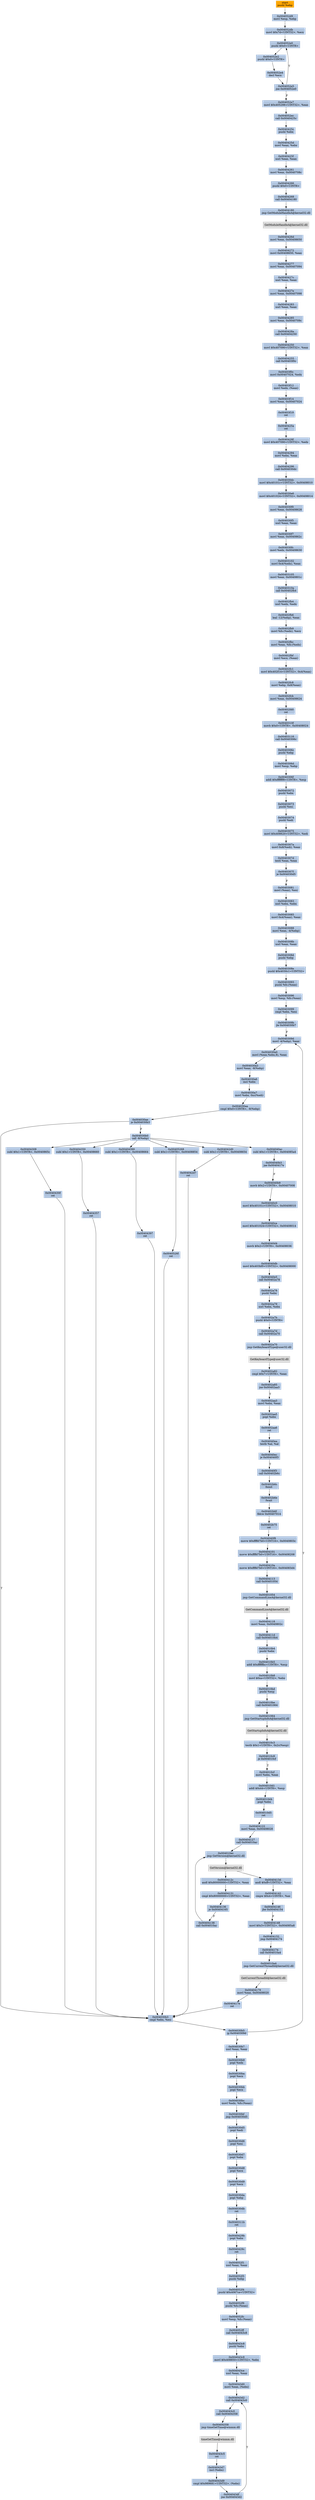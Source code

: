 digraph G {
node[shape=rectangle,style=filled,fillcolor=lightsteelblue,color=lightsteelblue]
bgcolor="transparent"
a0x004052d8pushl_ebp[label="start\npushl %ebp",color="lightgrey",fillcolor="orange"];
a0x004052d9movl_esp_ebp[label="0x004052d9\nmovl %esp, %ebp"];
a0x004052dbmovl_0x7dUINT32_ecx[label="0x004052db\nmovl $0x7d<UINT32>, %ecx"];
a0x004052e0pushl_0x0UINT8[label="0x004052e0\npushl $0x0<UINT8>"];
a0x004052e2pushl_0x0UINT8[label="0x004052e2\npushl $0x0<UINT8>"];
a0x004052e4decl_ecx[label="0x004052e4\ndecl %ecx"];
a0x004052e5jne_0x004052e0[label="0x004052e5\njne 0x004052e0"];
a0x004052e7movl_0x405298UINT32_eax[label="0x004052e7\nmovl $0x405298<UINT32>, %eax"];
a0x004052eccall_0x0040425c[label="0x004052ec\ncall 0x0040425c"];
a0x0040425cpushl_ebx[label="0x0040425c\npushl %ebx"];
a0x0040425dmovl_eax_ebx[label="0x0040425d\nmovl %eax, %ebx"];
a0x0040425fxorl_eax_eax[label="0x0040425f\nxorl %eax, %eax"];
a0x00404261movl_eax_0x0040708c[label="0x00404261\nmovl %eax, 0x0040708c"];
a0x00404266pushl_0x0UINT8[label="0x00404266\npushl $0x0<UINT8>"];
a0x00404268call_0x00404180[label="0x00404268\ncall 0x00404180"];
a0x00404180jmp_GetModuleHandleA_kernel32_dll[label="0x00404180\njmp GetModuleHandleA@kernel32.dll"];
GetModuleHandleA_kernel32_dll[label="GetModuleHandleA@kernel32.dll",color="lightgrey",fillcolor="lightgrey"];
a0x0040426dmovl_eax_0x00408650[label="0x0040426d\nmovl %eax, 0x00408650"];
a0x00404272movl_0x00408650_eax[label="0x00404272\nmovl 0x00408650, %eax"];
a0x00404277movl_eax_0x00407094[label="0x00404277\nmovl %eax, 0x00407094"];
a0x0040427cxorl_eax_eax[label="0x0040427c\nxorl %eax, %eax"];
a0x0040427emovl_eax_0x00407098[label="0x0040427e\nmovl %eax, 0x00407098"];
a0x00404283xorl_eax_eax[label="0x00404283\nxorl %eax, %eax"];
a0x00404285movl_eax_0x0040709c[label="0x00404285\nmovl %eax, 0x0040709c"];
a0x0040428acall_0x00404250[label="0x0040428a\ncall 0x00404250"];
a0x00404250movl_0x407090UINT32_eax[label="0x00404250\nmovl $0x407090<UINT32>, %eax"];
a0x00404255call_0x00403f0c[label="0x00404255\ncall 0x00403f0c"];
a0x00403f0cmovl_0x00407024_edx[label="0x00403f0c\nmovl 0x00407024, %edx"];
a0x00403f12movl_edx_eax_[label="0x00403f12\nmovl %edx, (%eax)"];
a0x00403f14movl_eax_0x00407024[label="0x00403f14\nmovl %eax, 0x00407024"];
a0x00403f19ret[label="0x00403f19\nret"];
a0x0040425aret[label="0x0040425a\nret"];
a0x0040428fmovl_0x407090UINT32_edx[label="0x0040428f\nmovl $0x407090<UINT32>, %edx"];
a0x00404294movl_ebx_eax[label="0x00404294\nmovl %ebx, %eax"];
a0x00404296call_0x004030dc[label="0x00404296\ncall 0x004030dc"];
a0x004030dcmovl_0x40101cUINT32_0x00408010[label="0x004030dc\nmovl $0x40101c<UINT32>, 0x00408010"];
a0x004030e6movl_0x401024UINT32_0x00408014[label="0x004030e6\nmovl $0x401024<UINT32>, 0x00408014"];
a0x004030f0movl_eax_0x00408628[label="0x004030f0\nmovl %eax, 0x00408628"];
a0x004030f5xorl_eax_eax[label="0x004030f5\nxorl %eax, %eax"];
a0x004030f7movl_eax_0x0040862c[label="0x004030f7\nmovl %eax, 0x0040862c"];
a0x004030fcmovl_edx_0x00408630[label="0x004030fc\nmovl %edx, 0x00408630"];
a0x00403102movl_0x4edx__eax[label="0x00403102\nmovl 0x4(%edx), %eax"];
a0x00403105movl_eax_0x0040801c[label="0x00403105\nmovl %eax, 0x0040801c"];
a0x0040310acall_0x00402fb4[label="0x0040310a\ncall 0x00402fb4"];
a0x00402fb4xorl_edx_edx[label="0x00402fb4\nxorl %edx, %edx"];
a0x00402fb6leal__12ebp__eax[label="0x00402fb6\nleal -12(%ebp), %eax"];
a0x00402fb9movl_fs_edx__ecx[label="0x00402fb9\nmovl %fs:(%edx), %ecx"];
a0x00402fbcmovl_eax_fs_edx_[label="0x00402fbc\nmovl %eax, %fs:(%edx)"];
a0x00402fbfmovl_ecx_eax_[label="0x00402fbf\nmovl %ecx, (%eax)"];
a0x00402fc1movl_0x402f14UINT32_0x4eax_[label="0x00402fc1\nmovl $0x402f14<UINT32>, 0x4(%eax)"];
a0x00402fc8movl_ebp_0x8eax_[label="0x00402fc8\nmovl %ebp, 0x8(%eax)"];
a0x00402fcbmovl_eax_0x00408624[label="0x00402fcb\nmovl %eax, 0x00408624"];
a0x00402fd0ret[label="0x00402fd0\nret"];
a0x0040310fmovb_0x0UINT8_0x00408024[label="0x0040310f\nmovb $0x0<UINT8>, 0x00408024"];
a0x00403116call_0x0040306c[label="0x00403116\ncall 0x0040306c"];
a0x0040306cpushl_ebp[label="0x0040306c\npushl %ebp"];
a0x0040306dmovl_esp_ebp[label="0x0040306d\nmovl %esp, %ebp"];
a0x0040306faddl_0xfffffff8UINT8_esp[label="0x0040306f\naddl $0xfffffff8<UINT8>, %esp"];
a0x00403072pushl_ebx[label="0x00403072\npushl %ebx"];
a0x00403073pushl_esi[label="0x00403073\npushl %esi"];
a0x00403074pushl_edi[label="0x00403074\npushl %edi"];
a0x00403075movl_0x408620UINT32_edi[label="0x00403075\nmovl $0x408620<UINT32>, %edi"];
a0x0040307amovl_0x8edi__eax[label="0x0040307a\nmovl 0x8(%edi), %eax"];
a0x0040307dtestl_eax_eax[label="0x0040307d\ntestl %eax, %eax"];
a0x0040307fje_0x004030d5[label="0x0040307f\nje 0x004030d5"];
a0x00403081movl_eax__esi[label="0x00403081\nmovl (%eax), %esi"];
a0x00403083xorl_ebx_ebx[label="0x00403083\nxorl %ebx, %ebx"];
a0x00403085movl_0x4eax__eax[label="0x00403085\nmovl 0x4(%eax), %eax"];
a0x00403088movl_eax__4ebp_[label="0x00403088\nmovl %eax, -4(%ebp)"];
a0x0040308bxorl_eax_eax[label="0x0040308b\nxorl %eax, %eax"];
a0x0040308dpushl_ebp[label="0x0040308d\npushl %ebp"];
a0x0040308epushl_0x4030c1UINT32[label="0x0040308e\npushl $0x4030c1<UINT32>"];
a0x00403093pushl_fs_eax_[label="0x00403093\npushl %fs:(%eax)"];
a0x00403096movl_esp_fs_eax_[label="0x00403096\nmovl %esp, %fs:(%eax)"];
a0x00403099cmpl_ebx_esi[label="0x00403099\ncmpl %ebx, %esi"];
a0x0040309bjle_0x004030b7[label="0x0040309b\njle 0x004030b7"];
a0x0040309dmovl__4ebp__eax[label="0x0040309d\nmovl -4(%ebp), %eax"];
a0x004030a0movl_eaxebx8__eax[label="0x004030a0\nmovl (%eax,%ebx,8), %eax"];
a0x004030a3movl_eax__8ebp_[label="0x004030a3\nmovl %eax, -8(%ebp)"];
a0x004030a6incl_ebx[label="0x004030a6\nincl %ebx"];
a0x004030a7movl_ebx_0xcedi_[label="0x004030a7\nmovl %ebx, 0xc(%edi)"];
a0x004030aacmpl_0x0UINT8__8ebp_[label="0x004030aa\ncmpl $0x0<UINT8>, -8(%ebp)"];
a0x004030aeje_0x004030b3[label="0x004030ae\nje 0x004030b3"];
a0x004030b0call__8ebp_[label="0x004030b0\ncall -8(%ebp)"];
a0x004042d0subl_0x1UINT8_0x00408654[label="0x004042d0\nsubl $0x1<UINT8>, 0x00408654"];
a0x004042d7ret[label="0x004042d7\nret"];
a0x004030b3cmpl_ebx_esi[label="0x004030b3\ncmpl %ebx, %esi"];
a0x004030b5jg_0x0040309d[label="0x004030b5\njg 0x0040309d"];
a0x004040acsubl_0x1UINT8_0x004085a4[label="0x004040ac\nsubl $0x1<UINT8>, 0x004085a4"];
a0x004040b3jae_0x0040417e[label="0x004040b3\njae 0x0040417e"];
a0x004040b9movb_0x2UINT8_0x00407008[label="0x004040b9\nmovb $0x2<UINT8>, 0x00407008"];
a0x004040c0movl_0x40101cUINT32_0x00408010[label="0x004040c0\nmovl $0x40101c<UINT32>, 0x00408010"];
a0x004040camovl_0x401024UINT32_0x00408014[label="0x004040ca\nmovl $0x401024<UINT32>, 0x00408014"];
a0x004040d4movb_0x2UINT8_0x00408036[label="0x004040d4\nmovb $0x2<UINT8>, 0x00408036"];
a0x004040dbmovl_0x403bf0UINT32_0x00408000[label="0x004040db\nmovl $0x403bf0<UINT32>, 0x00408000"];
a0x004040e5call_0x00402a78[label="0x004040e5\ncall 0x00402a78"];
a0x00402a78pushl_ebx[label="0x00402a78\npushl %ebx"];
a0x00402a79xorl_ebx_ebx[label="0x00402a79\nxorl %ebx, %ebx"];
a0x00402a7bpushl_0x0UINT8[label="0x00402a7b\npushl $0x0<UINT8>"];
a0x00402a7dcall_0x00402a70[label="0x00402a7d\ncall 0x00402a70"];
a0x00402a70jmp_GetKeyboardType_user32_dll[label="0x00402a70\njmp GetKeyboardType@user32.dll"];
GetKeyboardType_user32_dll[label="GetKeyboardType@user32.dll",color="lightgrey",fillcolor="lightgrey"];
a0x00402a82cmpl_0x7UINT8_eax[label="0x00402a82\ncmpl $0x7<UINT8>, %eax"];
a0x00402a85jne_0x00402aa3[label="0x00402a85\njne 0x00402aa3"];
a0x00402aa3movl_ebx_eax[label="0x00402aa3\nmovl %ebx, %eax"];
a0x00402aa5popl_ebx[label="0x00402aa5\npopl %ebx"];
a0x00402aa6ret[label="0x00402aa6\nret"];
a0x004040eatestb_al_al[label="0x004040ea\ntestb %al, %al"];
a0x004040ecje_0x004040f3[label="0x004040ec\nje 0x004040f3"];
a0x004040f3call_0x00402b6c[label="0x004040f3\ncall 0x00402b6c"];
a0x00402b6cfninit_[label="0x00402b6c\nfninit "];
a0x00402b6efwait_[label="0x00402b6e\nfwait "];
a0x00402b6ffldcw_0x00407014[label="0x00402b6f\nfldcw 0x00407014"];
a0x00402b75ret[label="0x00402b75\nret"];
a0x004040f8movw_0xffffd7b0UINT16_0x0040803c[label="0x004040f8\nmovw $0xffffd7b0<UINT16>, 0x0040803c"];
a0x00404101movw_0xffffd7b0UINT16_0x00408208[label="0x00404101\nmovw $0xffffd7b0<UINT16>, 0x00408208"];
a0x0040410amovw_0xffffd7b0UINT16_0x004083d4[label="0x0040410a\nmovw $0xffffd7b0<UINT16>, 0x004083d4"];
a0x00404113call_0x00401054[label="0x00404113\ncall 0x00401054"];
a0x00401054jmp_GetCommandLineA_kernel32_dll[label="0x00401054\njmp GetCommandLineA@kernel32.dll"];
GetCommandLineA_kernel32_dll[label="GetCommandLineA@kernel32.dll",color="lightgrey",fillcolor="lightgrey"];
a0x00404118movl_eax_0x0040802c[label="0x00404118\nmovl %eax, 0x0040802c"];
a0x0040411dcall_0x004010b4[label="0x0040411d\ncall 0x004010b4"];
a0x004010b4pushl_ebx[label="0x004010b4\npushl %ebx"];
a0x004010b5addl_0xffffffbcUINT8_esp[label="0x004010b5\naddl $0xffffffbc<UINT8>, %esp"];
a0x004010b8movl_0xaUINT32_ebx[label="0x004010b8\nmovl $0xa<UINT32>, %ebx"];
a0x004010bdpushl_esp[label="0x004010bd\npushl %esp"];
a0x004010becall_0x00401064[label="0x004010be\ncall 0x00401064"];
a0x00401064jmp_GetStartupInfoA_kernel32_dll[label="0x00401064\njmp GetStartupInfoA@kernel32.dll"];
GetStartupInfoA_kernel32_dll[label="GetStartupInfoA@kernel32.dll",color="lightgrey",fillcolor="lightgrey"];
a0x004010c3testb_0x1UINT8_0x2cesp_[label="0x004010c3\ntestb $0x1<UINT8>, 0x2c(%esp)"];
a0x004010c8je_0x004010cf[label="0x004010c8\nje 0x004010cf"];
a0x004010cfmovl_ebx_eax[label="0x004010cf\nmovl %ebx, %eax"];
a0x004010d1addl_0x44UINT8_esp[label="0x004010d1\naddl $0x44<UINT8>, %esp"];
a0x004010d4popl_ebx[label="0x004010d4\npopl %ebx"];
a0x004010d5ret[label="0x004010d5\nret"];
a0x00404122movl_eax_0x00408028[label="0x00404122\nmovl %eax, 0x00408028"];
a0x00404127call_0x004010ac[label="0x00404127\ncall 0x004010ac"];
a0x004010acjmp_GetVersion_kernel32_dll[label="0x004010ac\njmp GetVersion@kernel32.dll"];
GetVersion_kernel32_dll[label="GetVersion@kernel32.dll",color="lightgrey",fillcolor="lightgrey"];
a0x0040412candl_0x80000000UINT32_eax[label="0x0040412c\nandl $0x80000000<UINT32>, %eax"];
a0x00404131cmpl_0x80000000UINT32_eax[label="0x00404131\ncmpl $0x80000000<UINT32>, %eax"];
a0x00404136je_0x00404165[label="0x00404136\nje 0x00404165"];
a0x00404138call_0x004010ac[label="0x00404138\ncall 0x004010ac"];
a0x0040413dandl_0xffUINT32_eax[label="0x0040413d\nandl $0xff<UINT32>, %eax"];
a0x00404142cmpw_0x4UINT8_ax[label="0x00404142\ncmpw $0x4<UINT8>, %ax"];
a0x00404146jbe_0x00404154[label="0x00404146\njbe 0x00404154"];
a0x00404148movl_0x3UINT32_0x004085a8[label="0x00404148\nmovl $0x3<UINT32>, 0x004085a8"];
a0x00404152jmp_0x00404174[label="0x00404152\njmp 0x00404174"];
a0x00404174call_0x004010a4[label="0x00404174\ncall 0x004010a4"];
a0x004010a4jmp_GetCurrentThreadId_kernel32_dll[label="0x004010a4\njmp GetCurrentThreadId@kernel32.dll"];
GetCurrentThreadId_kernel32_dll[label="GetCurrentThreadId@kernel32.dll",color="lightgrey",fillcolor="lightgrey"];
a0x00404179movl_eax_0x00408020[label="0x00404179\nmovl %eax, 0x00408020"];
a0x0040417eret[label="0x0040417e\nret"];
a0x00404308subl_0x1UINT8_0x0040865c[label="0x00404308\nsubl $0x1<UINT8>, 0x0040865c"];
a0x0040430fret[label="0x0040430f\nret"];
a0x00404350subl_0x1UINT8_0x00408660[label="0x00404350\nsubl $0x1<UINT8>, 0x00408660"];
a0x00404357ret[label="0x00404357\nret"];
a0x00404390subl_0x1UINT8_0x00408664[label="0x00404390\nsubl $0x1<UINT8>, 0x00408664"];
a0x00404397ret[label="0x00404397\nret"];
a0x00405268subl_0x1UINT8_0x00408854[label="0x00405268\nsubl $0x1<UINT8>, 0x00408854"];
a0x0040526fret[label="0x0040526f\nret"];
a0x004030b7xorl_eax_eax[label="0x004030b7\nxorl %eax, %eax"];
a0x004030b9popl_edx[label="0x004030b9\npopl %edx"];
a0x004030bapopl_ecx[label="0x004030ba\npopl %ecx"];
a0x004030bbpopl_ecx[label="0x004030bb\npopl %ecx"];
a0x004030bcmovl_edx_fs_eax_[label="0x004030bc\nmovl %edx, %fs:(%eax)"];
a0x004030bfjmp_0x004030d5[label="0x004030bf\njmp 0x004030d5"];
a0x004030d5popl_edi[label="0x004030d5\npopl %edi"];
a0x004030d6popl_esi[label="0x004030d6\npopl %esi"];
a0x004030d7popl_ebx[label="0x004030d7\npopl %ebx"];
a0x004030d8popl_ecx[label="0x004030d8\npopl %ecx"];
a0x004030d9popl_ecx[label="0x004030d9\npopl %ecx"];
a0x004030dapopl_ebp[label="0x004030da\npopl %ebp"];
a0x004030dbret[label="0x004030db\nret"];
a0x0040311bret[label="0x0040311b\nret"];
a0x0040429bpopl_ebx[label="0x0040429b\npopl %ebx"];
a0x0040429cret[label="0x0040429c\nret"];
a0x004052f1xorl_eax_eax[label="0x004052f1\nxorl %eax, %eax"];
a0x004052f3pushl_ebp[label="0x004052f3\npushl %ebp"];
a0x004052f4pushl_0x4067ceUINT32[label="0x004052f4\npushl $0x4067ce<UINT32>"];
a0x004052f9pushl_fs_eax_[label="0x004052f9\npushl %fs:(%eax)"];
a0x004052fcmovl_esp_fs_eax_[label="0x004052fc\nmovl %esp, %fs:(%eax)"];
a0x004052ffcall_0x004043c8[label="0x004052ff\ncall 0x004043c8"];
a0x004043c8pushl_ebx[label="0x004043c8\npushl %ebx"];
a0x004043c9movl_0x408850UINT32_ebx[label="0x004043c9\nmovl $0x408850<UINT32>, %ebx"];
a0x004043cexorl_eax_eax[label="0x004043ce\nxorl %eax, %eax"];
a0x004043d0movl_eax_ebx_[label="0x004043d0\nmovl %eax, (%ebx)"];
a0x004043d2call_0x004043c0[label="0x004043d2\ncall 0x004043c0"];
a0x004043c0call_0x00404358[label="0x004043c0\ncall 0x00404358"];
a0x00404358jmp_timeGetTime_winmm_dll[label="0x00404358\njmp timeGetTime@winmm.dll"];
timeGetTime_winmm_dll[label="timeGetTime@winmm.dll",color="lightgrey",fillcolor="lightgrey"];
a0x004043c5ret[label="0x004043c5\nret"];
a0x004043d7incl_ebx_[label="0x004043d7\nincl (%ebx)"];
a0x004043d9cmpl_0x989681UINT32_ebx_[label="0x004043d9\ncmpl $0x989681<UINT32>, (%ebx)"];
a0x004043dfjne_0x004043d2[label="0x004043df\njne 0x004043d2"];
a0x004052d8pushl_ebp -> a0x004052d9movl_esp_ebp [color="#000000"];
a0x004052d9movl_esp_ebp -> a0x004052dbmovl_0x7dUINT32_ecx [color="#000000"];
a0x004052dbmovl_0x7dUINT32_ecx -> a0x004052e0pushl_0x0UINT8 [color="#000000"];
a0x004052e0pushl_0x0UINT8 -> a0x004052e2pushl_0x0UINT8 [color="#000000"];
a0x004052e2pushl_0x0UINT8 -> a0x004052e4decl_ecx [color="#000000"];
a0x004052e4decl_ecx -> a0x004052e5jne_0x004052e0 [color="#000000"];
a0x004052e5jne_0x004052e0 -> a0x004052e0pushl_0x0UINT8 [color="#000000",label="T"];
a0x004052e5jne_0x004052e0 -> a0x004052e7movl_0x405298UINT32_eax [color="#000000",label="F"];
a0x004052e7movl_0x405298UINT32_eax -> a0x004052eccall_0x0040425c [color="#000000"];
a0x004052eccall_0x0040425c -> a0x0040425cpushl_ebx [color="#000000"];
a0x0040425cpushl_ebx -> a0x0040425dmovl_eax_ebx [color="#000000"];
a0x0040425dmovl_eax_ebx -> a0x0040425fxorl_eax_eax [color="#000000"];
a0x0040425fxorl_eax_eax -> a0x00404261movl_eax_0x0040708c [color="#000000"];
a0x00404261movl_eax_0x0040708c -> a0x00404266pushl_0x0UINT8 [color="#000000"];
a0x00404266pushl_0x0UINT8 -> a0x00404268call_0x00404180 [color="#000000"];
a0x00404268call_0x00404180 -> a0x00404180jmp_GetModuleHandleA_kernel32_dll [color="#000000"];
a0x00404180jmp_GetModuleHandleA_kernel32_dll -> GetModuleHandleA_kernel32_dll [color="#000000"];
GetModuleHandleA_kernel32_dll -> a0x0040426dmovl_eax_0x00408650 [color="#000000"];
a0x0040426dmovl_eax_0x00408650 -> a0x00404272movl_0x00408650_eax [color="#000000"];
a0x00404272movl_0x00408650_eax -> a0x00404277movl_eax_0x00407094 [color="#000000"];
a0x00404277movl_eax_0x00407094 -> a0x0040427cxorl_eax_eax [color="#000000"];
a0x0040427cxorl_eax_eax -> a0x0040427emovl_eax_0x00407098 [color="#000000"];
a0x0040427emovl_eax_0x00407098 -> a0x00404283xorl_eax_eax [color="#000000"];
a0x00404283xorl_eax_eax -> a0x00404285movl_eax_0x0040709c [color="#000000"];
a0x00404285movl_eax_0x0040709c -> a0x0040428acall_0x00404250 [color="#000000"];
a0x0040428acall_0x00404250 -> a0x00404250movl_0x407090UINT32_eax [color="#000000"];
a0x00404250movl_0x407090UINT32_eax -> a0x00404255call_0x00403f0c [color="#000000"];
a0x00404255call_0x00403f0c -> a0x00403f0cmovl_0x00407024_edx [color="#000000"];
a0x00403f0cmovl_0x00407024_edx -> a0x00403f12movl_edx_eax_ [color="#000000"];
a0x00403f12movl_edx_eax_ -> a0x00403f14movl_eax_0x00407024 [color="#000000"];
a0x00403f14movl_eax_0x00407024 -> a0x00403f19ret [color="#000000"];
a0x00403f19ret -> a0x0040425aret [color="#000000"];
a0x0040425aret -> a0x0040428fmovl_0x407090UINT32_edx [color="#000000"];
a0x0040428fmovl_0x407090UINT32_edx -> a0x00404294movl_ebx_eax [color="#000000"];
a0x00404294movl_ebx_eax -> a0x00404296call_0x004030dc [color="#000000"];
a0x00404296call_0x004030dc -> a0x004030dcmovl_0x40101cUINT32_0x00408010 [color="#000000"];
a0x004030dcmovl_0x40101cUINT32_0x00408010 -> a0x004030e6movl_0x401024UINT32_0x00408014 [color="#000000"];
a0x004030e6movl_0x401024UINT32_0x00408014 -> a0x004030f0movl_eax_0x00408628 [color="#000000"];
a0x004030f0movl_eax_0x00408628 -> a0x004030f5xorl_eax_eax [color="#000000"];
a0x004030f5xorl_eax_eax -> a0x004030f7movl_eax_0x0040862c [color="#000000"];
a0x004030f7movl_eax_0x0040862c -> a0x004030fcmovl_edx_0x00408630 [color="#000000"];
a0x004030fcmovl_edx_0x00408630 -> a0x00403102movl_0x4edx__eax [color="#000000"];
a0x00403102movl_0x4edx__eax -> a0x00403105movl_eax_0x0040801c [color="#000000"];
a0x00403105movl_eax_0x0040801c -> a0x0040310acall_0x00402fb4 [color="#000000"];
a0x0040310acall_0x00402fb4 -> a0x00402fb4xorl_edx_edx [color="#000000"];
a0x00402fb4xorl_edx_edx -> a0x00402fb6leal__12ebp__eax [color="#000000"];
a0x00402fb6leal__12ebp__eax -> a0x00402fb9movl_fs_edx__ecx [color="#000000"];
a0x00402fb9movl_fs_edx__ecx -> a0x00402fbcmovl_eax_fs_edx_ [color="#000000"];
a0x00402fbcmovl_eax_fs_edx_ -> a0x00402fbfmovl_ecx_eax_ [color="#000000"];
a0x00402fbfmovl_ecx_eax_ -> a0x00402fc1movl_0x402f14UINT32_0x4eax_ [color="#000000"];
a0x00402fc1movl_0x402f14UINT32_0x4eax_ -> a0x00402fc8movl_ebp_0x8eax_ [color="#000000"];
a0x00402fc8movl_ebp_0x8eax_ -> a0x00402fcbmovl_eax_0x00408624 [color="#000000"];
a0x00402fcbmovl_eax_0x00408624 -> a0x00402fd0ret [color="#000000"];
a0x00402fd0ret -> a0x0040310fmovb_0x0UINT8_0x00408024 [color="#000000"];
a0x0040310fmovb_0x0UINT8_0x00408024 -> a0x00403116call_0x0040306c [color="#000000"];
a0x00403116call_0x0040306c -> a0x0040306cpushl_ebp [color="#000000"];
a0x0040306cpushl_ebp -> a0x0040306dmovl_esp_ebp [color="#000000"];
a0x0040306dmovl_esp_ebp -> a0x0040306faddl_0xfffffff8UINT8_esp [color="#000000"];
a0x0040306faddl_0xfffffff8UINT8_esp -> a0x00403072pushl_ebx [color="#000000"];
a0x00403072pushl_ebx -> a0x00403073pushl_esi [color="#000000"];
a0x00403073pushl_esi -> a0x00403074pushl_edi [color="#000000"];
a0x00403074pushl_edi -> a0x00403075movl_0x408620UINT32_edi [color="#000000"];
a0x00403075movl_0x408620UINT32_edi -> a0x0040307amovl_0x8edi__eax [color="#000000"];
a0x0040307amovl_0x8edi__eax -> a0x0040307dtestl_eax_eax [color="#000000"];
a0x0040307dtestl_eax_eax -> a0x0040307fje_0x004030d5 [color="#000000"];
a0x0040307fje_0x004030d5 -> a0x00403081movl_eax__esi [color="#000000",label="F"];
a0x00403081movl_eax__esi -> a0x00403083xorl_ebx_ebx [color="#000000"];
a0x00403083xorl_ebx_ebx -> a0x00403085movl_0x4eax__eax [color="#000000"];
a0x00403085movl_0x4eax__eax -> a0x00403088movl_eax__4ebp_ [color="#000000"];
a0x00403088movl_eax__4ebp_ -> a0x0040308bxorl_eax_eax [color="#000000"];
a0x0040308bxorl_eax_eax -> a0x0040308dpushl_ebp [color="#000000"];
a0x0040308dpushl_ebp -> a0x0040308epushl_0x4030c1UINT32 [color="#000000"];
a0x0040308epushl_0x4030c1UINT32 -> a0x00403093pushl_fs_eax_ [color="#000000"];
a0x00403093pushl_fs_eax_ -> a0x00403096movl_esp_fs_eax_ [color="#000000"];
a0x00403096movl_esp_fs_eax_ -> a0x00403099cmpl_ebx_esi [color="#000000"];
a0x00403099cmpl_ebx_esi -> a0x0040309bjle_0x004030b7 [color="#000000"];
a0x0040309bjle_0x004030b7 -> a0x0040309dmovl__4ebp__eax [color="#000000",label="F"];
a0x0040309dmovl__4ebp__eax -> a0x004030a0movl_eaxebx8__eax [color="#000000"];
a0x004030a0movl_eaxebx8__eax -> a0x004030a3movl_eax__8ebp_ [color="#000000"];
a0x004030a3movl_eax__8ebp_ -> a0x004030a6incl_ebx [color="#000000"];
a0x004030a6incl_ebx -> a0x004030a7movl_ebx_0xcedi_ [color="#000000"];
a0x004030a7movl_ebx_0xcedi_ -> a0x004030aacmpl_0x0UINT8__8ebp_ [color="#000000"];
a0x004030aacmpl_0x0UINT8__8ebp_ -> a0x004030aeje_0x004030b3 [color="#000000"];
a0x004030aeje_0x004030b3 -> a0x004030b0call__8ebp_ [color="#000000",label="F"];
a0x004030b0call__8ebp_ -> a0x004042d0subl_0x1UINT8_0x00408654 [color="#000000"];
a0x004042d0subl_0x1UINT8_0x00408654 -> a0x004042d7ret [color="#000000"];
a0x004042d7ret -> a0x004030b3cmpl_ebx_esi [color="#000000"];
a0x004030b3cmpl_ebx_esi -> a0x004030b5jg_0x0040309d [color="#000000"];
a0x004030b5jg_0x0040309d -> a0x0040309dmovl__4ebp__eax [color="#000000",label="T"];
a0x004030b0call__8ebp_ -> a0x004040acsubl_0x1UINT8_0x004085a4 [color="#000000"];
a0x004040acsubl_0x1UINT8_0x004085a4 -> a0x004040b3jae_0x0040417e [color="#000000"];
a0x004040b3jae_0x0040417e -> a0x004040b9movb_0x2UINT8_0x00407008 [color="#000000",label="F"];
a0x004040b9movb_0x2UINT8_0x00407008 -> a0x004040c0movl_0x40101cUINT32_0x00408010 [color="#000000"];
a0x004040c0movl_0x40101cUINT32_0x00408010 -> a0x004040camovl_0x401024UINT32_0x00408014 [color="#000000"];
a0x004040camovl_0x401024UINT32_0x00408014 -> a0x004040d4movb_0x2UINT8_0x00408036 [color="#000000"];
a0x004040d4movb_0x2UINT8_0x00408036 -> a0x004040dbmovl_0x403bf0UINT32_0x00408000 [color="#000000"];
a0x004040dbmovl_0x403bf0UINT32_0x00408000 -> a0x004040e5call_0x00402a78 [color="#000000"];
a0x004040e5call_0x00402a78 -> a0x00402a78pushl_ebx [color="#000000"];
a0x00402a78pushl_ebx -> a0x00402a79xorl_ebx_ebx [color="#000000"];
a0x00402a79xorl_ebx_ebx -> a0x00402a7bpushl_0x0UINT8 [color="#000000"];
a0x00402a7bpushl_0x0UINT8 -> a0x00402a7dcall_0x00402a70 [color="#000000"];
a0x00402a7dcall_0x00402a70 -> a0x00402a70jmp_GetKeyboardType_user32_dll [color="#000000"];
a0x00402a70jmp_GetKeyboardType_user32_dll -> GetKeyboardType_user32_dll [color="#000000"];
GetKeyboardType_user32_dll -> a0x00402a82cmpl_0x7UINT8_eax [color="#000000"];
a0x00402a82cmpl_0x7UINT8_eax -> a0x00402a85jne_0x00402aa3 [color="#000000"];
a0x00402a85jne_0x00402aa3 -> a0x00402aa3movl_ebx_eax [color="#000000",label="T"];
a0x00402aa3movl_ebx_eax -> a0x00402aa5popl_ebx [color="#000000"];
a0x00402aa5popl_ebx -> a0x00402aa6ret [color="#000000"];
a0x00402aa6ret -> a0x004040eatestb_al_al [color="#000000"];
a0x004040eatestb_al_al -> a0x004040ecje_0x004040f3 [color="#000000"];
a0x004040ecje_0x004040f3 -> a0x004040f3call_0x00402b6c [color="#000000",label="T"];
a0x004040f3call_0x00402b6c -> a0x00402b6cfninit_ [color="#000000"];
a0x00402b6cfninit_ -> a0x00402b6efwait_ [color="#000000"];
a0x00402b6efwait_ -> a0x00402b6ffldcw_0x00407014 [color="#000000"];
a0x00402b6ffldcw_0x00407014 -> a0x00402b75ret [color="#000000"];
a0x00402b75ret -> a0x004040f8movw_0xffffd7b0UINT16_0x0040803c [color="#000000"];
a0x004040f8movw_0xffffd7b0UINT16_0x0040803c -> a0x00404101movw_0xffffd7b0UINT16_0x00408208 [color="#000000"];
a0x00404101movw_0xffffd7b0UINT16_0x00408208 -> a0x0040410amovw_0xffffd7b0UINT16_0x004083d4 [color="#000000"];
a0x0040410amovw_0xffffd7b0UINT16_0x004083d4 -> a0x00404113call_0x00401054 [color="#000000"];
a0x00404113call_0x00401054 -> a0x00401054jmp_GetCommandLineA_kernel32_dll [color="#000000"];
a0x00401054jmp_GetCommandLineA_kernel32_dll -> GetCommandLineA_kernel32_dll [color="#000000"];
GetCommandLineA_kernel32_dll -> a0x00404118movl_eax_0x0040802c [color="#000000"];
a0x00404118movl_eax_0x0040802c -> a0x0040411dcall_0x004010b4 [color="#000000"];
a0x0040411dcall_0x004010b4 -> a0x004010b4pushl_ebx [color="#000000"];
a0x004010b4pushl_ebx -> a0x004010b5addl_0xffffffbcUINT8_esp [color="#000000"];
a0x004010b5addl_0xffffffbcUINT8_esp -> a0x004010b8movl_0xaUINT32_ebx [color="#000000"];
a0x004010b8movl_0xaUINT32_ebx -> a0x004010bdpushl_esp [color="#000000"];
a0x004010bdpushl_esp -> a0x004010becall_0x00401064 [color="#000000"];
a0x004010becall_0x00401064 -> a0x00401064jmp_GetStartupInfoA_kernel32_dll [color="#000000"];
a0x00401064jmp_GetStartupInfoA_kernel32_dll -> GetStartupInfoA_kernel32_dll [color="#000000"];
GetStartupInfoA_kernel32_dll -> a0x004010c3testb_0x1UINT8_0x2cesp_ [color="#000000"];
a0x004010c3testb_0x1UINT8_0x2cesp_ -> a0x004010c8je_0x004010cf [color="#000000"];
a0x004010c8je_0x004010cf -> a0x004010cfmovl_ebx_eax [color="#000000",label="T"];
a0x004010cfmovl_ebx_eax -> a0x004010d1addl_0x44UINT8_esp [color="#000000"];
a0x004010d1addl_0x44UINT8_esp -> a0x004010d4popl_ebx [color="#000000"];
a0x004010d4popl_ebx -> a0x004010d5ret [color="#000000"];
a0x004010d5ret -> a0x00404122movl_eax_0x00408028 [color="#000000"];
a0x00404122movl_eax_0x00408028 -> a0x00404127call_0x004010ac [color="#000000"];
a0x00404127call_0x004010ac -> a0x004010acjmp_GetVersion_kernel32_dll [color="#000000"];
a0x004010acjmp_GetVersion_kernel32_dll -> GetVersion_kernel32_dll [color="#000000"];
GetVersion_kernel32_dll -> a0x0040412candl_0x80000000UINT32_eax [color="#000000"];
a0x0040412candl_0x80000000UINT32_eax -> a0x00404131cmpl_0x80000000UINT32_eax [color="#000000"];
a0x00404131cmpl_0x80000000UINT32_eax -> a0x00404136je_0x00404165 [color="#000000"];
a0x00404136je_0x00404165 -> a0x00404138call_0x004010ac [color="#000000",label="F"];
a0x00404138call_0x004010ac -> a0x004010acjmp_GetVersion_kernel32_dll [color="#000000"];
GetVersion_kernel32_dll -> a0x0040413dandl_0xffUINT32_eax [color="#000000"];
a0x0040413dandl_0xffUINT32_eax -> a0x00404142cmpw_0x4UINT8_ax [color="#000000"];
a0x00404142cmpw_0x4UINT8_ax -> a0x00404146jbe_0x00404154 [color="#000000"];
a0x00404146jbe_0x00404154 -> a0x00404148movl_0x3UINT32_0x004085a8 [color="#000000",label="F"];
a0x00404148movl_0x3UINT32_0x004085a8 -> a0x00404152jmp_0x00404174 [color="#000000"];
a0x00404152jmp_0x00404174 -> a0x00404174call_0x004010a4 [color="#000000"];
a0x00404174call_0x004010a4 -> a0x004010a4jmp_GetCurrentThreadId_kernel32_dll [color="#000000"];
a0x004010a4jmp_GetCurrentThreadId_kernel32_dll -> GetCurrentThreadId_kernel32_dll [color="#000000"];
GetCurrentThreadId_kernel32_dll -> a0x00404179movl_eax_0x00408020 [color="#000000"];
a0x00404179movl_eax_0x00408020 -> a0x0040417eret [color="#000000"];
a0x0040417eret -> a0x004030b3cmpl_ebx_esi [color="#000000"];
a0x004030b0call__8ebp_ -> a0x00404308subl_0x1UINT8_0x0040865c [color="#000000"];
a0x00404308subl_0x1UINT8_0x0040865c -> a0x0040430fret [color="#000000"];
a0x0040430fret -> a0x004030b3cmpl_ebx_esi [color="#000000"];
a0x004030b0call__8ebp_ -> a0x00404350subl_0x1UINT8_0x00408660 [color="#000000"];
a0x00404350subl_0x1UINT8_0x00408660 -> a0x00404357ret [color="#000000"];
a0x00404357ret -> a0x004030b3cmpl_ebx_esi [color="#000000"];
a0x004030b0call__8ebp_ -> a0x00404390subl_0x1UINT8_0x00408664 [color="#000000"];
a0x00404390subl_0x1UINT8_0x00408664 -> a0x00404397ret [color="#000000"];
a0x00404397ret -> a0x004030b3cmpl_ebx_esi [color="#000000"];
a0x004030b0call__8ebp_ -> a0x00405268subl_0x1UINT8_0x00408854 [color="#000000"];
a0x00405268subl_0x1UINT8_0x00408854 -> a0x0040526fret [color="#000000"];
a0x0040526fret -> a0x004030b3cmpl_ebx_esi [color="#000000"];
a0x004030aeje_0x004030b3 -> a0x004030b3cmpl_ebx_esi [color="#000000",label="T"];
a0x004030b5jg_0x0040309d -> a0x004030b7xorl_eax_eax [color="#000000",label="F"];
a0x004030b7xorl_eax_eax -> a0x004030b9popl_edx [color="#000000"];
a0x004030b9popl_edx -> a0x004030bapopl_ecx [color="#000000"];
a0x004030bapopl_ecx -> a0x004030bbpopl_ecx [color="#000000"];
a0x004030bbpopl_ecx -> a0x004030bcmovl_edx_fs_eax_ [color="#000000"];
a0x004030bcmovl_edx_fs_eax_ -> a0x004030bfjmp_0x004030d5 [color="#000000"];
a0x004030bfjmp_0x004030d5 -> a0x004030d5popl_edi [color="#000000"];
a0x004030d5popl_edi -> a0x004030d6popl_esi [color="#000000"];
a0x004030d6popl_esi -> a0x004030d7popl_ebx [color="#000000"];
a0x004030d7popl_ebx -> a0x004030d8popl_ecx [color="#000000"];
a0x004030d8popl_ecx -> a0x004030d9popl_ecx [color="#000000"];
a0x004030d9popl_ecx -> a0x004030dapopl_ebp [color="#000000"];
a0x004030dapopl_ebp -> a0x004030dbret [color="#000000"];
a0x004030dbret -> a0x0040311bret [color="#000000"];
a0x0040311bret -> a0x0040429bpopl_ebx [color="#000000"];
a0x0040429bpopl_ebx -> a0x0040429cret [color="#000000"];
a0x0040429cret -> a0x004052f1xorl_eax_eax [color="#000000"];
a0x004052f1xorl_eax_eax -> a0x004052f3pushl_ebp [color="#000000"];
a0x004052f3pushl_ebp -> a0x004052f4pushl_0x4067ceUINT32 [color="#000000"];
a0x004052f4pushl_0x4067ceUINT32 -> a0x004052f9pushl_fs_eax_ [color="#000000"];
a0x004052f9pushl_fs_eax_ -> a0x004052fcmovl_esp_fs_eax_ [color="#000000"];
a0x004052fcmovl_esp_fs_eax_ -> a0x004052ffcall_0x004043c8 [color="#000000"];
a0x004052ffcall_0x004043c8 -> a0x004043c8pushl_ebx [color="#000000"];
a0x004043c8pushl_ebx -> a0x004043c9movl_0x408850UINT32_ebx [color="#000000"];
a0x004043c9movl_0x408850UINT32_ebx -> a0x004043cexorl_eax_eax [color="#000000"];
a0x004043cexorl_eax_eax -> a0x004043d0movl_eax_ebx_ [color="#000000"];
a0x004043d0movl_eax_ebx_ -> a0x004043d2call_0x004043c0 [color="#000000"];
a0x004043d2call_0x004043c0 -> a0x004043c0call_0x00404358 [color="#000000"];
a0x004043c0call_0x00404358 -> a0x00404358jmp_timeGetTime_winmm_dll [color="#000000"];
a0x00404358jmp_timeGetTime_winmm_dll -> timeGetTime_winmm_dll [color="#000000"];
timeGetTime_winmm_dll -> a0x004043c5ret [color="#000000"];
a0x004043c5ret -> a0x004043d7incl_ebx_ [color="#000000"];
a0x004043d7incl_ebx_ -> a0x004043d9cmpl_0x989681UINT32_ebx_ [color="#000000"];
a0x004043d9cmpl_0x989681UINT32_ebx_ -> a0x004043dfjne_0x004043d2 [color="#000000"];
a0x004043dfjne_0x004043d2 -> a0x004043d2call_0x004043c0 [color="#000000",label="T"];
}

